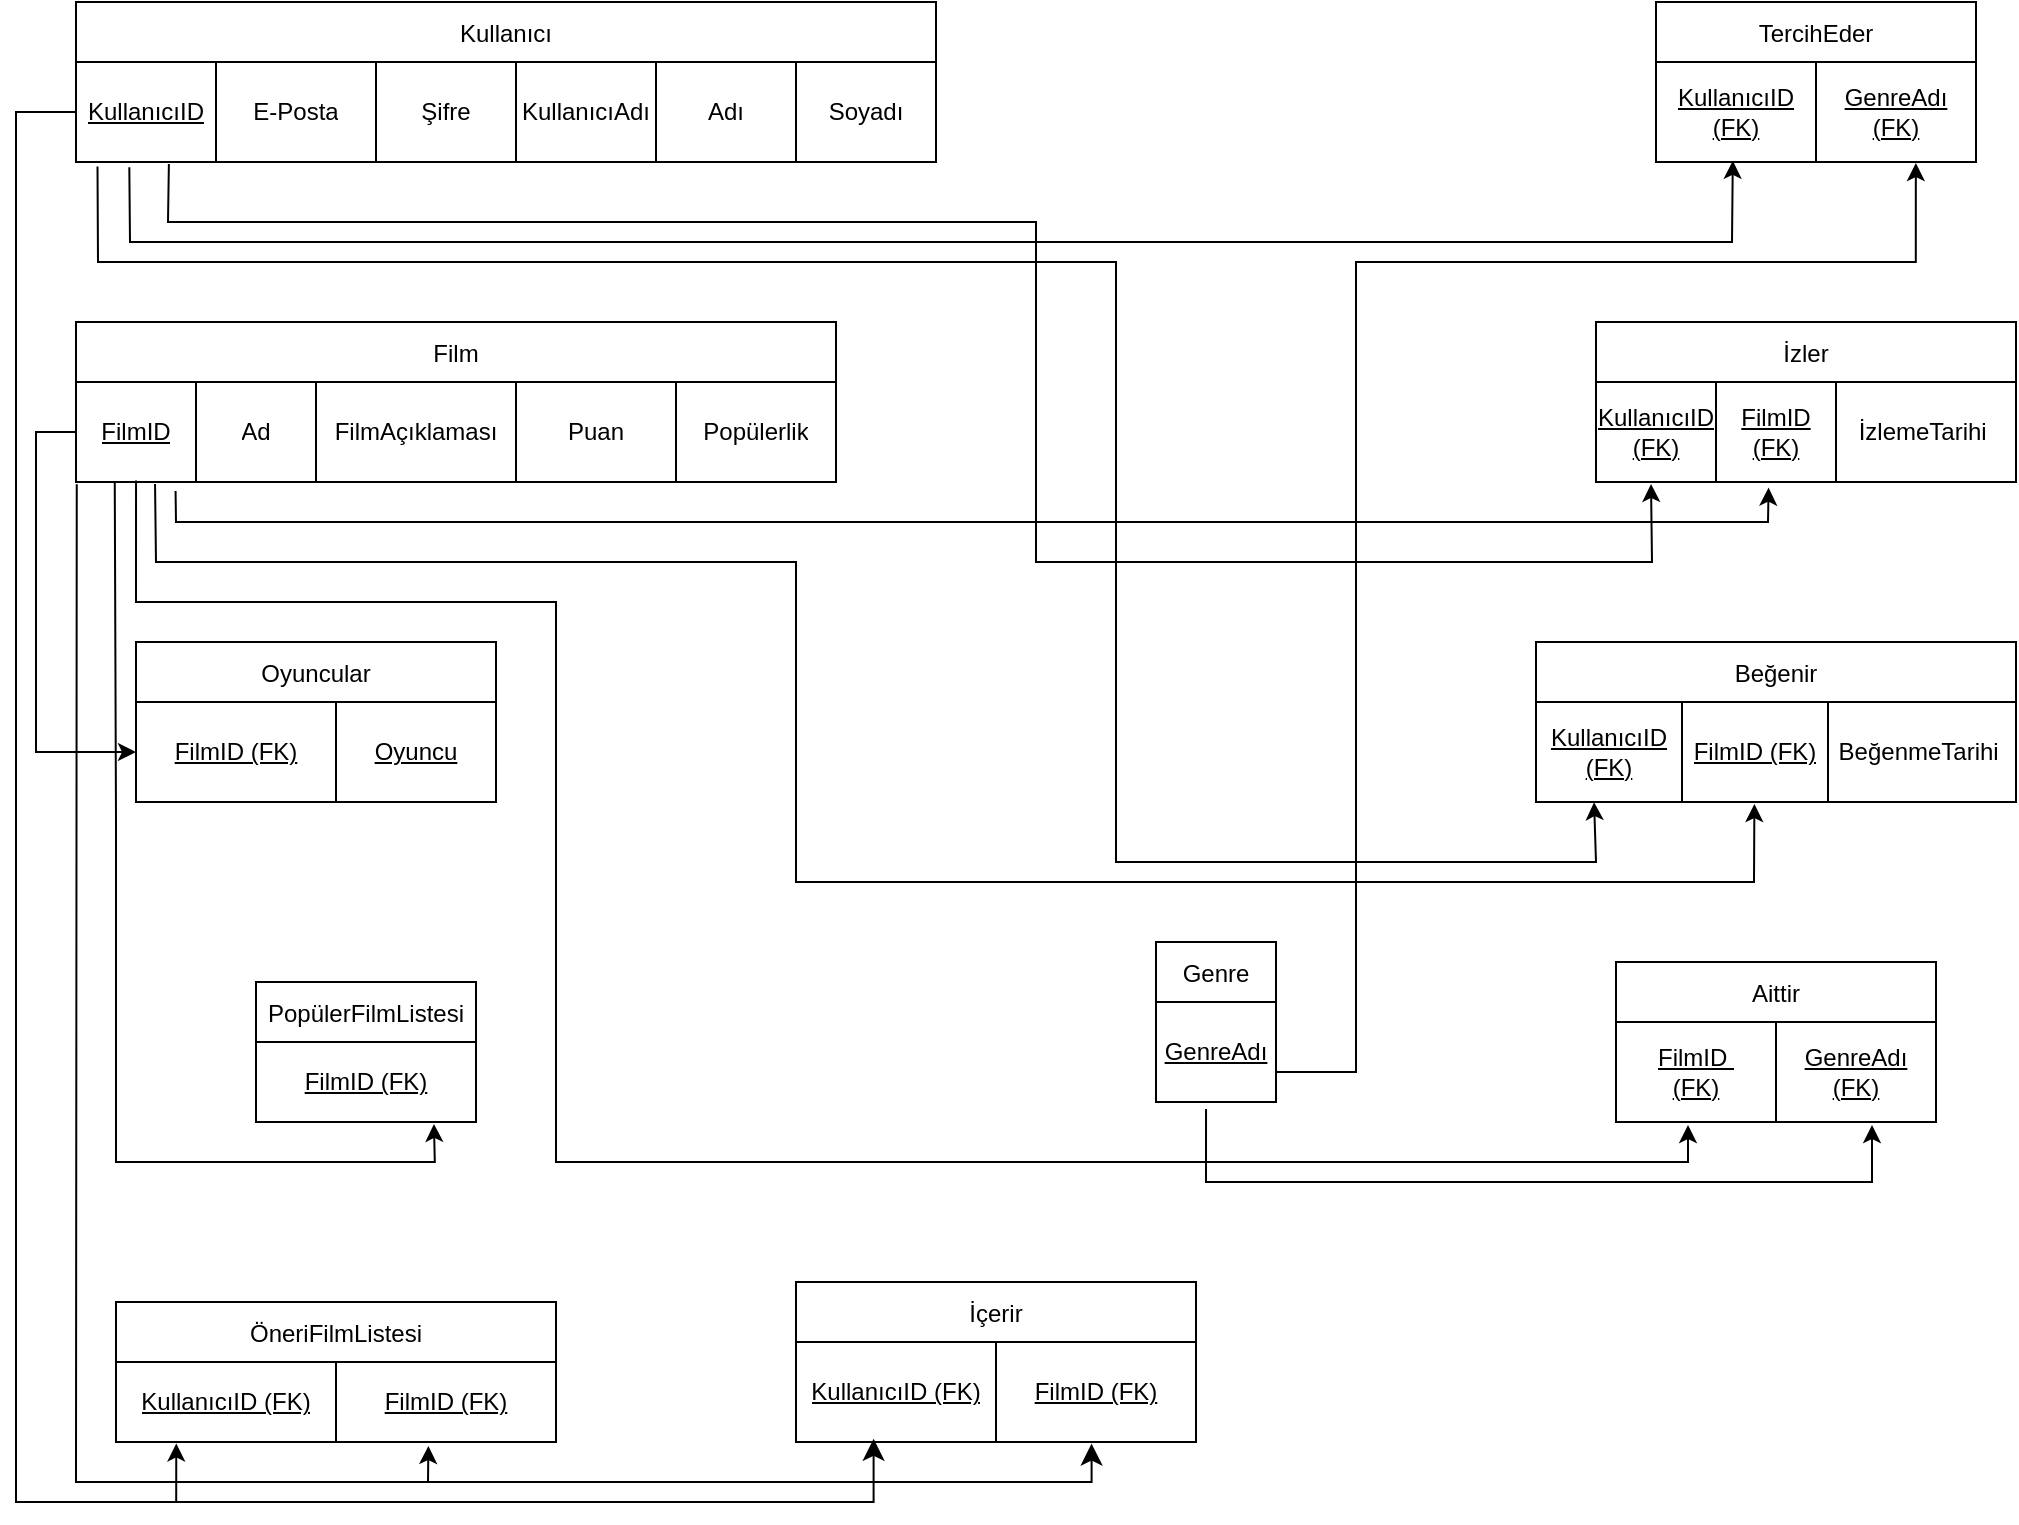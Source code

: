 <mxfile version="24.6.4" type="device">
  <diagram name="Sayfa -1" id="z6ZB0iyA-3QIc9mKRvGv">
    <mxGraphModel dx="1450" dy="705" grid="1" gridSize="10" guides="0" tooltips="1" connect="1" arrows="0" fold="1" page="1" pageScale="1" pageWidth="827" pageHeight="1169" math="0" shadow="0">
      <root>
        <mxCell id="0" />
        <mxCell id="1" parent="0" />
        <mxCell id="UILlpLeWlF1B1nE7Op1k-28" value="Kullanıcı" style="shape=table;startSize=30;container=1;collapsible=0;childLayout=tableLayout;" vertex="1" parent="1">
          <mxGeometry x="40" y="80" width="430" height="80" as="geometry" />
        </mxCell>
        <mxCell id="UILlpLeWlF1B1nE7Op1k-29" value="" style="shape=tableRow;horizontal=0;startSize=0;swimlaneHead=0;swimlaneBody=0;strokeColor=inherit;top=0;left=0;bottom=0;right=0;collapsible=0;dropTarget=0;fillColor=none;points=[[0,0.5],[1,0.5]];portConstraint=eastwest;" vertex="1" parent="UILlpLeWlF1B1nE7Op1k-28">
          <mxGeometry y="30" width="430" height="50" as="geometry" />
        </mxCell>
        <mxCell id="UILlpLeWlF1B1nE7Op1k-30" value="&lt;u&gt;KullanıcıID&lt;/u&gt;" style="shape=partialRectangle;html=1;whiteSpace=wrap;connectable=0;strokeColor=inherit;overflow=hidden;fillColor=none;top=0;left=0;bottom=0;right=0;pointerEvents=1;" vertex="1" parent="UILlpLeWlF1B1nE7Op1k-29">
          <mxGeometry width="70" height="50" as="geometry">
            <mxRectangle width="70" height="50" as="alternateBounds" />
          </mxGeometry>
        </mxCell>
        <mxCell id="UILlpLeWlF1B1nE7Op1k-31" value="E-Posta" style="shape=partialRectangle;html=1;whiteSpace=wrap;connectable=0;strokeColor=inherit;overflow=hidden;fillColor=none;top=0;left=0;bottom=0;right=0;pointerEvents=1;" vertex="1" parent="UILlpLeWlF1B1nE7Op1k-29">
          <mxGeometry x="70" width="80" height="50" as="geometry">
            <mxRectangle width="80" height="50" as="alternateBounds" />
          </mxGeometry>
        </mxCell>
        <mxCell id="UILlpLeWlF1B1nE7Op1k-32" value="Şifre" style="shape=partialRectangle;html=1;whiteSpace=wrap;connectable=0;strokeColor=inherit;overflow=hidden;fillColor=none;top=0;left=0;bottom=0;right=0;pointerEvents=1;" vertex="1" parent="UILlpLeWlF1B1nE7Op1k-29">
          <mxGeometry x="150" width="70" height="50" as="geometry">
            <mxRectangle width="70" height="50" as="alternateBounds" />
          </mxGeometry>
        </mxCell>
        <mxCell id="UILlpLeWlF1B1nE7Op1k-236" value="KullanıcıAdı" style="shape=partialRectangle;html=1;whiteSpace=wrap;connectable=0;strokeColor=inherit;overflow=hidden;fillColor=none;top=0;left=0;bottom=0;right=0;pointerEvents=1;" vertex="1" parent="UILlpLeWlF1B1nE7Op1k-29">
          <mxGeometry x="220" width="70" height="50" as="geometry">
            <mxRectangle width="70" height="50" as="alternateBounds" />
          </mxGeometry>
        </mxCell>
        <mxCell id="UILlpLeWlF1B1nE7Op1k-237" value="Adı" style="shape=partialRectangle;html=1;whiteSpace=wrap;connectable=0;strokeColor=inherit;overflow=hidden;fillColor=none;top=0;left=0;bottom=0;right=0;pointerEvents=1;" vertex="1" parent="UILlpLeWlF1B1nE7Op1k-29">
          <mxGeometry x="290" width="70" height="50" as="geometry">
            <mxRectangle width="70" height="50" as="alternateBounds" />
          </mxGeometry>
        </mxCell>
        <mxCell id="UILlpLeWlF1B1nE7Op1k-238" value="Soyadı" style="shape=partialRectangle;html=1;whiteSpace=wrap;connectable=0;strokeColor=inherit;overflow=hidden;fillColor=none;top=0;left=0;bottom=0;right=0;pointerEvents=1;" vertex="1" parent="UILlpLeWlF1B1nE7Op1k-29">
          <mxGeometry x="360" width="70" height="50" as="geometry">
            <mxRectangle width="70" height="50" as="alternateBounds" />
          </mxGeometry>
        </mxCell>
        <mxCell id="UILlpLeWlF1B1nE7Op1k-41" value="Film" style="shape=table;startSize=30;container=1;collapsible=0;childLayout=tableLayout;points=[[0,0,0,0,0],[0,0.25,0,0,0],[0,0.5,0,0,0],[0,0.75,0,0,0],[0,1,0,0,0],[0.13,1,0,0,0],[0.25,0,0,0,0],[0.25,1,0,0,0],[0.5,0,0,0,0],[0.5,1,0,0,0],[0.75,0,0,0,0],[0.75,1,0,0,0],[1,0,0,0,0],[1,0.25,0,0,0],[1,0.5,0,0,0],[1,0.75,0,0,0],[1,1,0,0,0]];" vertex="1" parent="1">
          <mxGeometry x="40" y="240" width="380" height="80" as="geometry" />
        </mxCell>
        <mxCell id="UILlpLeWlF1B1nE7Op1k-42" value="" style="shape=tableRow;horizontal=0;startSize=0;swimlaneHead=0;swimlaneBody=0;strokeColor=inherit;top=0;left=0;bottom=0;right=0;collapsible=0;dropTarget=0;fillColor=none;points=[[0,0.5],[1,0.5]];portConstraint=eastwest;" vertex="1" parent="UILlpLeWlF1B1nE7Op1k-41">
          <mxGeometry y="30" width="380" height="50" as="geometry" />
        </mxCell>
        <mxCell id="UILlpLeWlF1B1nE7Op1k-43" value="&lt;u&gt;FilmID&lt;/u&gt;" style="shape=partialRectangle;html=1;whiteSpace=wrap;connectable=0;strokeColor=inherit;overflow=hidden;fillColor=none;top=0;left=0;bottom=0;right=0;pointerEvents=1;" vertex="1" parent="UILlpLeWlF1B1nE7Op1k-42">
          <mxGeometry width="60" height="50" as="geometry">
            <mxRectangle width="60" height="50" as="alternateBounds" />
          </mxGeometry>
        </mxCell>
        <mxCell id="UILlpLeWlF1B1nE7Op1k-44" value="Ad" style="shape=partialRectangle;html=1;whiteSpace=wrap;connectable=0;strokeColor=inherit;overflow=hidden;fillColor=none;top=0;left=0;bottom=0;right=0;pointerEvents=1;" vertex="1" parent="UILlpLeWlF1B1nE7Op1k-42">
          <mxGeometry x="60" width="60" height="50" as="geometry">
            <mxRectangle width="60" height="50" as="alternateBounds" />
          </mxGeometry>
        </mxCell>
        <mxCell id="UILlpLeWlF1B1nE7Op1k-45" value="FilmAçıklaması" style="shape=partialRectangle;html=1;whiteSpace=wrap;connectable=0;strokeColor=inherit;overflow=hidden;fillColor=none;top=0;left=0;bottom=0;right=0;pointerEvents=1;" vertex="1" parent="UILlpLeWlF1B1nE7Op1k-42">
          <mxGeometry x="120" width="100" height="50" as="geometry">
            <mxRectangle width="100" height="50" as="alternateBounds" />
          </mxGeometry>
        </mxCell>
        <mxCell id="UILlpLeWlF1B1nE7Op1k-46" value="Puan" style="shape=partialRectangle;html=1;whiteSpace=wrap;connectable=0;strokeColor=inherit;overflow=hidden;fillColor=none;top=0;left=0;bottom=0;right=0;pointerEvents=1;" vertex="1" parent="UILlpLeWlF1B1nE7Op1k-42">
          <mxGeometry x="220" width="80" height="50" as="geometry">
            <mxRectangle width="80" height="50" as="alternateBounds" />
          </mxGeometry>
        </mxCell>
        <mxCell id="UILlpLeWlF1B1nE7Op1k-47" value="Popülerlik" style="shape=partialRectangle;html=1;whiteSpace=wrap;connectable=0;strokeColor=inherit;overflow=hidden;fillColor=none;top=0;left=0;bottom=0;right=0;pointerEvents=1;" vertex="1" parent="UILlpLeWlF1B1nE7Op1k-42">
          <mxGeometry x="300" width="80" height="50" as="geometry">
            <mxRectangle width="80" height="50" as="alternateBounds" />
          </mxGeometry>
        </mxCell>
        <mxCell id="UILlpLeWlF1B1nE7Op1k-49" value="Oyuncular" style="shape=table;startSize=30;container=1;collapsible=0;childLayout=tableLayout;" vertex="1" parent="1">
          <mxGeometry x="70" y="400" width="180" height="80" as="geometry" />
        </mxCell>
        <mxCell id="UILlpLeWlF1B1nE7Op1k-50" value="" style="shape=tableRow;horizontal=0;startSize=0;swimlaneHead=0;swimlaneBody=0;strokeColor=inherit;top=0;left=0;bottom=0;right=0;collapsible=0;dropTarget=0;fillColor=none;points=[[0,0.5],[1,0.5]];portConstraint=eastwest;" vertex="1" parent="UILlpLeWlF1B1nE7Op1k-49">
          <mxGeometry y="30" width="180" height="50" as="geometry" />
        </mxCell>
        <mxCell id="UILlpLeWlF1B1nE7Op1k-51" value="&lt;u&gt;FilmID (FK)&lt;/u&gt;" style="shape=partialRectangle;html=1;whiteSpace=wrap;connectable=0;strokeColor=inherit;overflow=hidden;fillColor=none;top=0;left=0;bottom=0;right=0;pointerEvents=1;" vertex="1" parent="UILlpLeWlF1B1nE7Op1k-50">
          <mxGeometry width="100" height="50" as="geometry">
            <mxRectangle width="100" height="50" as="alternateBounds" />
          </mxGeometry>
        </mxCell>
        <mxCell id="UILlpLeWlF1B1nE7Op1k-52" value="&lt;u&gt;Oyuncu&lt;/u&gt;" style="shape=partialRectangle;html=1;whiteSpace=wrap;connectable=0;strokeColor=inherit;overflow=hidden;fillColor=none;top=0;left=0;bottom=0;right=0;pointerEvents=1;" vertex="1" parent="UILlpLeWlF1B1nE7Op1k-50">
          <mxGeometry x="100" width="80" height="50" as="geometry">
            <mxRectangle width="80" height="50" as="alternateBounds" />
          </mxGeometry>
        </mxCell>
        <mxCell id="UILlpLeWlF1B1nE7Op1k-53" value="Genre" style="shape=table;startSize=30;container=1;collapsible=0;childLayout=tableLayout;" vertex="1" parent="1">
          <mxGeometry x="580" y="550" width="60" height="80" as="geometry" />
        </mxCell>
        <mxCell id="UILlpLeWlF1B1nE7Op1k-54" value="" style="shape=tableRow;horizontal=0;startSize=0;swimlaneHead=0;swimlaneBody=0;strokeColor=inherit;top=0;left=0;bottom=0;right=0;collapsible=0;dropTarget=0;fillColor=none;points=[[0,0.5],[1,0.5]];portConstraint=eastwest;" vertex="1" parent="UILlpLeWlF1B1nE7Op1k-53">
          <mxGeometry y="30" width="60" height="50" as="geometry" />
        </mxCell>
        <mxCell id="UILlpLeWlF1B1nE7Op1k-55" value="&lt;u&gt;GenreAdı&lt;/u&gt;" style="shape=partialRectangle;html=1;whiteSpace=wrap;connectable=0;strokeColor=inherit;overflow=hidden;fillColor=none;top=0;left=0;bottom=0;right=0;pointerEvents=1;" vertex="1" parent="UILlpLeWlF1B1nE7Op1k-54">
          <mxGeometry width="60" height="50" as="geometry">
            <mxRectangle width="60" height="50" as="alternateBounds" />
          </mxGeometry>
        </mxCell>
        <mxCell id="UILlpLeWlF1B1nE7Op1k-197" value="TercihEder" style="shape=table;startSize=30;container=1;collapsible=0;childLayout=tableLayout;" vertex="1" parent="1">
          <mxGeometry x="830" y="80" width="160" height="80" as="geometry" />
        </mxCell>
        <mxCell id="UILlpLeWlF1B1nE7Op1k-198" value="" style="shape=tableRow;horizontal=0;startSize=0;swimlaneHead=0;swimlaneBody=0;strokeColor=inherit;top=0;left=0;bottom=0;right=0;collapsible=0;dropTarget=0;fillColor=none;points=[[0,0.5],[1,0.5]];portConstraint=eastwest;" vertex="1" parent="UILlpLeWlF1B1nE7Op1k-197">
          <mxGeometry y="30" width="160" height="50" as="geometry" />
        </mxCell>
        <mxCell id="UILlpLeWlF1B1nE7Op1k-199" value="KullanıcıID (FK)" style="shape=partialRectangle;html=1;whiteSpace=wrap;connectable=0;strokeColor=inherit;overflow=hidden;fillColor=none;top=0;left=0;bottom=0;right=0;pointerEvents=1;fontStyle=4;" vertex="1" parent="UILlpLeWlF1B1nE7Op1k-198">
          <mxGeometry width="80" height="50" as="geometry">
            <mxRectangle width="80" height="50" as="alternateBounds" />
          </mxGeometry>
        </mxCell>
        <mxCell id="UILlpLeWlF1B1nE7Op1k-200" value="&lt;u&gt;GenreAdı (FK)&lt;/u&gt;" style="shape=partialRectangle;html=1;whiteSpace=wrap;connectable=0;strokeColor=inherit;overflow=hidden;fillColor=none;top=0;left=0;bottom=0;right=0;pointerEvents=1;" vertex="1" parent="UILlpLeWlF1B1nE7Op1k-198">
          <mxGeometry x="80" width="80" height="50" as="geometry">
            <mxRectangle width="80" height="50" as="alternateBounds" />
          </mxGeometry>
        </mxCell>
        <mxCell id="UILlpLeWlF1B1nE7Op1k-205" value="Aittir" style="shape=table;startSize=30;container=1;collapsible=0;childLayout=tableLayout;" vertex="1" parent="1">
          <mxGeometry x="810" y="560" width="160" height="80" as="geometry" />
        </mxCell>
        <mxCell id="UILlpLeWlF1B1nE7Op1k-206" value="" style="shape=tableRow;horizontal=0;startSize=0;swimlaneHead=0;swimlaneBody=0;strokeColor=inherit;top=0;left=0;bottom=0;right=0;collapsible=0;dropTarget=0;fillColor=none;points=[[0,0.5],[1,0.5]];portConstraint=eastwest;" vertex="1" parent="UILlpLeWlF1B1nE7Op1k-205">
          <mxGeometry y="30" width="160" height="50" as="geometry" />
        </mxCell>
        <mxCell id="UILlpLeWlF1B1nE7Op1k-207" value="&lt;u&gt;FilmID&amp;nbsp;&lt;/u&gt;&lt;div&gt;&lt;u&gt;(FK)&lt;/u&gt;&lt;/div&gt;" style="shape=partialRectangle;html=1;whiteSpace=wrap;connectable=0;strokeColor=inherit;overflow=hidden;fillColor=none;top=0;left=0;bottom=0;right=0;pointerEvents=1;" vertex="1" parent="UILlpLeWlF1B1nE7Op1k-206">
          <mxGeometry width="80" height="50" as="geometry">
            <mxRectangle width="80" height="50" as="alternateBounds" />
          </mxGeometry>
        </mxCell>
        <mxCell id="UILlpLeWlF1B1nE7Op1k-208" value="&lt;u&gt;GenreAdı (FK)&lt;/u&gt;" style="shape=partialRectangle;html=1;whiteSpace=wrap;connectable=0;strokeColor=inherit;overflow=hidden;fillColor=none;top=0;left=0;bottom=0;right=0;pointerEvents=1;" vertex="1" parent="UILlpLeWlF1B1nE7Op1k-206">
          <mxGeometry x="80" width="80" height="50" as="geometry">
            <mxRectangle width="80" height="50" as="alternateBounds" />
          </mxGeometry>
        </mxCell>
        <mxCell id="UILlpLeWlF1B1nE7Op1k-212" value="" style="endArrow=classic;html=1;rounded=0;exitX=0.062;exitY=1.053;exitDx=0;exitDy=0;entryX=0.24;entryY=0.988;entryDx=0;entryDy=0;exitPerimeter=0;entryPerimeter=0;" edge="1" parent="1" source="UILlpLeWlF1B1nE7Op1k-29" target="UILlpLeWlF1B1nE7Op1k-198">
          <mxGeometry width="50" height="50" relative="1" as="geometry">
            <mxPoint x="240" y="350" as="sourcePoint" />
            <mxPoint x="430" y="210" as="targetPoint" />
            <Array as="points">
              <mxPoint x="67" y="200" />
              <mxPoint x="440" y="200" />
              <mxPoint x="868" y="200" />
            </Array>
          </mxGeometry>
        </mxCell>
        <mxCell id="UILlpLeWlF1B1nE7Op1k-223" value="İzler" style="shape=table;startSize=30;container=1;collapsible=0;childLayout=tableLayout;" vertex="1" parent="1">
          <mxGeometry x="800" y="240" width="210" height="80" as="geometry" />
        </mxCell>
        <mxCell id="UILlpLeWlF1B1nE7Op1k-224" value="" style="shape=tableRow;horizontal=0;startSize=0;swimlaneHead=0;swimlaneBody=0;strokeColor=inherit;top=0;left=0;bottom=0;right=0;collapsible=0;dropTarget=0;fillColor=none;points=[[0,0.5],[1,0.5]];portConstraint=eastwest;" vertex="1" parent="UILlpLeWlF1B1nE7Op1k-223">
          <mxGeometry y="30" width="210" height="50" as="geometry" />
        </mxCell>
        <mxCell id="UILlpLeWlF1B1nE7Op1k-225" value="&lt;u&gt;KullanıcıID (FK)&lt;/u&gt;" style="shape=partialRectangle;html=1;whiteSpace=wrap;connectable=0;strokeColor=inherit;overflow=hidden;fillColor=none;top=0;left=0;bottom=0;right=0;pointerEvents=1;" vertex="1" parent="UILlpLeWlF1B1nE7Op1k-224">
          <mxGeometry width="60" height="50" as="geometry">
            <mxRectangle width="60" height="50" as="alternateBounds" />
          </mxGeometry>
        </mxCell>
        <mxCell id="UILlpLeWlF1B1nE7Op1k-226" value="&lt;u&gt;FilmID (FK)&lt;/u&gt;" style="shape=partialRectangle;html=1;whiteSpace=wrap;connectable=0;strokeColor=inherit;overflow=hidden;fillColor=none;top=0;left=0;bottom=0;right=0;pointerEvents=1;" vertex="1" parent="UILlpLeWlF1B1nE7Op1k-224">
          <mxGeometry x="60" width="60" height="50" as="geometry">
            <mxRectangle width="60" height="50" as="alternateBounds" />
          </mxGeometry>
        </mxCell>
        <mxCell id="UILlpLeWlF1B1nE7Op1k-227" value="İzlemeTarihi&amp;nbsp;" style="shape=partialRectangle;html=1;whiteSpace=wrap;connectable=0;strokeColor=inherit;overflow=hidden;fillColor=none;top=0;left=0;bottom=0;right=0;pointerEvents=1;" vertex="1" parent="UILlpLeWlF1B1nE7Op1k-224">
          <mxGeometry x="120" width="90" height="50" as="geometry">
            <mxRectangle width="90" height="50" as="alternateBounds" />
          </mxGeometry>
        </mxCell>
        <mxCell id="UILlpLeWlF1B1nE7Op1k-228" value="Beğenir" style="shape=table;startSize=30;container=1;collapsible=0;childLayout=tableLayout;" vertex="1" parent="1">
          <mxGeometry x="770" y="400" width="240" height="80" as="geometry" />
        </mxCell>
        <mxCell id="UILlpLeWlF1B1nE7Op1k-229" value="" style="shape=tableRow;horizontal=0;startSize=0;swimlaneHead=0;swimlaneBody=0;strokeColor=inherit;top=0;left=0;bottom=0;right=0;collapsible=0;dropTarget=0;fillColor=none;points=[[0,0.5],[1,0.5]];portConstraint=eastwest;" vertex="1" parent="UILlpLeWlF1B1nE7Op1k-228">
          <mxGeometry y="30" width="240" height="50" as="geometry" />
        </mxCell>
        <mxCell id="UILlpLeWlF1B1nE7Op1k-230" value="&lt;u&gt;KullanıcıID (FK)&lt;/u&gt;" style="shape=partialRectangle;html=1;whiteSpace=wrap;connectable=0;strokeColor=inherit;overflow=hidden;fillColor=none;top=0;left=0;bottom=0;right=0;pointerEvents=1;" vertex="1" parent="UILlpLeWlF1B1nE7Op1k-229">
          <mxGeometry width="73" height="50" as="geometry">
            <mxRectangle width="73" height="50" as="alternateBounds" />
          </mxGeometry>
        </mxCell>
        <mxCell id="UILlpLeWlF1B1nE7Op1k-231" value="&lt;u&gt;FilmID (FK)&lt;/u&gt;" style="shape=partialRectangle;html=1;whiteSpace=wrap;connectable=0;strokeColor=inherit;overflow=hidden;fillColor=none;top=0;left=0;bottom=0;right=0;pointerEvents=1;" vertex="1" parent="UILlpLeWlF1B1nE7Op1k-229">
          <mxGeometry x="73" width="73" height="50" as="geometry">
            <mxRectangle width="73" height="50" as="alternateBounds" />
          </mxGeometry>
        </mxCell>
        <mxCell id="UILlpLeWlF1B1nE7Op1k-232" value="BeğenmeTarihi&amp;nbsp;" style="shape=partialRectangle;html=1;whiteSpace=wrap;connectable=0;strokeColor=inherit;overflow=hidden;fillColor=none;top=0;left=0;bottom=0;right=0;pointerEvents=1;" vertex="1" parent="UILlpLeWlF1B1nE7Op1k-229">
          <mxGeometry x="146" width="94" height="50" as="geometry">
            <mxRectangle width="94" height="50" as="alternateBounds" />
          </mxGeometry>
        </mxCell>
        <mxCell id="UILlpLeWlF1B1nE7Op1k-239" style="edgeStyle=orthogonalEdgeStyle;rounded=0;orthogonalLoop=1;jettySize=auto;html=1;exitX=1;exitY=0.5;exitDx=0;exitDy=0;entryX=0.812;entryY=1.01;entryDx=0;entryDy=0;entryPerimeter=0;" edge="1" parent="1" source="UILlpLeWlF1B1nE7Op1k-54" target="UILlpLeWlF1B1nE7Op1k-198">
          <mxGeometry relative="1" as="geometry">
            <mxPoint x="980" y="210" as="targetPoint" />
            <Array as="points">
              <mxPoint x="680" y="615" />
              <mxPoint x="680" y="210" />
              <mxPoint x="960" y="210" />
            </Array>
          </mxGeometry>
        </mxCell>
        <mxCell id="UILlpLeWlF1B1nE7Op1k-240" value="" style="endArrow=classic;html=1;rounded=0;exitX=0.108;exitY=1.02;exitDx=0;exitDy=0;exitPerimeter=0;entryX=0.131;entryY=1.02;entryDx=0;entryDy=0;entryPerimeter=0;" edge="1" parent="1" source="UILlpLeWlF1B1nE7Op1k-29" target="UILlpLeWlF1B1nE7Op1k-224">
          <mxGeometry width="50" height="50" relative="1" as="geometry">
            <mxPoint x="480" y="360" as="sourcePoint" />
            <mxPoint x="530" y="310" as="targetPoint" />
            <Array as="points">
              <mxPoint x="86" y="190" />
              <mxPoint x="520" y="190" />
              <mxPoint x="520" y="360" />
              <mxPoint x="828" y="360" />
            </Array>
          </mxGeometry>
        </mxCell>
        <mxCell id="UILlpLeWlF1B1nE7Op1k-241" value="" style="endArrow=classic;html=1;rounded=0;exitX=0.025;exitY=1.045;exitDx=0;exitDy=0;exitPerimeter=0;entryX=0.121;entryY=1.002;entryDx=0;entryDy=0;entryPerimeter=0;" edge="1" parent="1" source="UILlpLeWlF1B1nE7Op1k-29" target="UILlpLeWlF1B1nE7Op1k-229">
          <mxGeometry width="50" height="50" relative="1" as="geometry">
            <mxPoint x="340" y="310" as="sourcePoint" />
            <mxPoint x="610" y="420" as="targetPoint" />
            <Array as="points">
              <mxPoint x="51" y="210" />
              <mxPoint x="560" y="210" />
              <mxPoint x="560" y="510" />
              <mxPoint x="800" y="510" />
            </Array>
          </mxGeometry>
        </mxCell>
        <mxCell id="UILlpLeWlF1B1nE7Op1k-242" value="" style="endArrow=classic;html=1;rounded=0;exitX=0.131;exitY=1.091;exitDx=0;exitDy=0;exitPerimeter=0;entryX=0.411;entryY=1.056;entryDx=0;entryDy=0;entryPerimeter=0;" edge="1" parent="1" source="UILlpLeWlF1B1nE7Op1k-42" target="UILlpLeWlF1B1nE7Op1k-224">
          <mxGeometry width="50" height="50" relative="1" as="geometry">
            <mxPoint x="430" y="380" as="sourcePoint" />
            <mxPoint x="480" y="330" as="targetPoint" />
            <Array as="points">
              <mxPoint x="90" y="340" />
              <mxPoint x="886" y="340" />
            </Array>
          </mxGeometry>
        </mxCell>
        <mxCell id="UILlpLeWlF1B1nE7Op1k-244" value="" style="endArrow=classic;html=1;rounded=0;exitX=0.104;exitY=1.02;exitDx=0;exitDy=0;exitPerimeter=0;entryX=0.455;entryY=1.02;entryDx=0;entryDy=0;entryPerimeter=0;" edge="1" parent="1" source="UILlpLeWlF1B1nE7Op1k-42" target="UILlpLeWlF1B1nE7Op1k-229">
          <mxGeometry width="50" height="50" relative="1" as="geometry">
            <mxPoint x="80" y="330" as="sourcePoint" />
            <mxPoint x="490" y="430" as="targetPoint" />
            <Array as="points">
              <mxPoint x="80" y="360" />
              <mxPoint x="400" y="360" />
              <mxPoint x="400" y="520" />
              <mxPoint x="879" y="520" />
            </Array>
          </mxGeometry>
        </mxCell>
        <mxCell id="UILlpLeWlF1B1nE7Op1k-245" value="" style="endArrow=classic;html=1;rounded=0;entryX=0.225;entryY=1.03;entryDx=0;entryDy=0;entryPerimeter=0;exitX=0.079;exitY=0.986;exitDx=0;exitDy=0;exitPerimeter=0;" edge="1" parent="1" source="UILlpLeWlF1B1nE7Op1k-42" target="UILlpLeWlF1B1nE7Op1k-206">
          <mxGeometry width="50" height="50" relative="1" as="geometry">
            <mxPoint x="60" y="320" as="sourcePoint" />
            <mxPoint x="470" y="430" as="targetPoint" />
            <Array as="points">
              <mxPoint x="70" y="380" />
              <mxPoint x="280" y="380" />
              <mxPoint x="280" y="660" />
              <mxPoint x="846" y="660" />
            </Array>
          </mxGeometry>
        </mxCell>
        <mxCell id="UILlpLeWlF1B1nE7Op1k-248" value="" style="endArrow=classic;html=1;rounded=0;exitX=0.417;exitY=1.07;exitDx=0;exitDy=0;exitPerimeter=0;entryX=0.8;entryY=1.03;entryDx=0;entryDy=0;entryPerimeter=0;" edge="1" parent="1" source="UILlpLeWlF1B1nE7Op1k-54" target="UILlpLeWlF1B1nE7Op1k-206">
          <mxGeometry width="50" height="50" relative="1" as="geometry">
            <mxPoint x="480" y="610" as="sourcePoint" />
            <mxPoint x="530" y="560" as="targetPoint" />
            <Array as="points">
              <mxPoint x="605" y="670" />
              <mxPoint x="938" y="670" />
            </Array>
          </mxGeometry>
        </mxCell>
        <mxCell id="UILlpLeWlF1B1nE7Op1k-249" style="edgeStyle=orthogonalEdgeStyle;rounded=0;orthogonalLoop=1;jettySize=auto;html=1;exitX=0;exitY=0.5;exitDx=0;exitDy=0;entryX=0;entryY=0.5;entryDx=0;entryDy=0;" edge="1" parent="1" source="UILlpLeWlF1B1nE7Op1k-42" target="UILlpLeWlF1B1nE7Op1k-50">
          <mxGeometry relative="1" as="geometry" />
        </mxCell>
        <mxCell id="UILlpLeWlF1B1nE7Op1k-250" value="PopülerFilmListesi" style="shape=table;startSize=30;container=1;collapsible=0;childLayout=tableLayout;" vertex="1" parent="1">
          <mxGeometry x="130" y="570" width="110" height="70" as="geometry" />
        </mxCell>
        <mxCell id="UILlpLeWlF1B1nE7Op1k-251" value="" style="shape=tableRow;horizontal=0;startSize=0;swimlaneHead=0;swimlaneBody=0;strokeColor=inherit;top=0;left=0;bottom=0;right=0;collapsible=0;dropTarget=0;fillColor=none;points=[[0,0.5],[1,0.5]];portConstraint=eastwest;" vertex="1" parent="UILlpLeWlF1B1nE7Op1k-250">
          <mxGeometry y="30" width="110" height="40" as="geometry" />
        </mxCell>
        <mxCell id="UILlpLeWlF1B1nE7Op1k-252" value="&lt;u&gt;FilmID (FK)&lt;/u&gt;" style="shape=partialRectangle;html=1;whiteSpace=wrap;connectable=0;strokeColor=inherit;overflow=hidden;fillColor=none;top=0;left=0;bottom=0;right=0;pointerEvents=1;" vertex="1" parent="UILlpLeWlF1B1nE7Op1k-251">
          <mxGeometry width="110" height="40" as="geometry">
            <mxRectangle width="110" height="40" as="alternateBounds" />
          </mxGeometry>
        </mxCell>
        <mxCell id="UILlpLeWlF1B1nE7Op1k-253" value="ÖneriFilmListesi" style="shape=table;startSize=30;container=1;collapsible=0;childLayout=tableLayout;" vertex="1" parent="1">
          <mxGeometry x="60" y="730" width="220" height="70" as="geometry" />
        </mxCell>
        <mxCell id="UILlpLeWlF1B1nE7Op1k-254" value="" style="shape=tableRow;horizontal=0;startSize=0;swimlaneHead=0;swimlaneBody=0;strokeColor=inherit;top=0;left=0;bottom=0;right=0;collapsible=0;dropTarget=0;fillColor=none;points=[[0,0.5],[1,0.5]];portConstraint=eastwest;" vertex="1" parent="UILlpLeWlF1B1nE7Op1k-253">
          <mxGeometry y="30" width="220" height="40" as="geometry" />
        </mxCell>
        <mxCell id="UILlpLeWlF1B1nE7Op1k-255" value="&lt;u&gt;KullanıcıID (FK)&lt;/u&gt;" style="shape=partialRectangle;html=1;whiteSpace=wrap;connectable=0;strokeColor=inherit;overflow=hidden;fillColor=none;top=0;left=0;bottom=0;right=0;pointerEvents=1;" vertex="1" parent="UILlpLeWlF1B1nE7Op1k-254">
          <mxGeometry width="110" height="40" as="geometry">
            <mxRectangle width="110" height="40" as="alternateBounds" />
          </mxGeometry>
        </mxCell>
        <mxCell id="UILlpLeWlF1B1nE7Op1k-256" value="&lt;u&gt;FilmID (FK)&lt;/u&gt;" style="shape=partialRectangle;html=1;whiteSpace=wrap;connectable=0;strokeColor=inherit;overflow=hidden;fillColor=none;top=0;left=0;bottom=0;right=0;pointerEvents=1;" vertex="1" parent="UILlpLeWlF1B1nE7Op1k-254">
          <mxGeometry x="110" width="110" height="40" as="geometry">
            <mxRectangle width="110" height="40" as="alternateBounds" />
          </mxGeometry>
        </mxCell>
        <mxCell id="UILlpLeWlF1B1nE7Op1k-262" value="" style="endArrow=classic;html=1;rounded=0;entryX=0.787;entryY=1.024;entryDx=0;entryDy=0;entryPerimeter=0;exitX=0.051;exitY=1.009;exitDx=0;exitDy=0;exitPerimeter=0;" edge="1" parent="1" source="UILlpLeWlF1B1nE7Op1k-42">
          <mxGeometry width="50" height="50" relative="1" as="geometry">
            <mxPoint x="60" y="330" as="sourcePoint" />
            <mxPoint x="218.97" y="640.96" as="targetPoint" />
            <Array as="points">
              <mxPoint x="60" y="490" />
              <mxPoint x="60" y="660" />
              <mxPoint x="219.4" y="660" />
            </Array>
          </mxGeometry>
        </mxCell>
        <mxCell id="UILlpLeWlF1B1nE7Op1k-263" style="edgeStyle=orthogonalEdgeStyle;rounded=0;orthogonalLoop=1;jettySize=auto;html=1;exitX=0;exitY=0.5;exitDx=0;exitDy=0;entryX=0.137;entryY=1.018;entryDx=0;entryDy=0;entryPerimeter=0;" edge="1" parent="1" source="UILlpLeWlF1B1nE7Op1k-29" target="UILlpLeWlF1B1nE7Op1k-254">
          <mxGeometry relative="1" as="geometry">
            <mxPoint x="10" y="650" as="targetPoint" />
            <Array as="points">
              <mxPoint x="10" y="135" />
              <mxPoint x="10" y="830" />
              <mxPoint x="90" y="830" />
            </Array>
          </mxGeometry>
        </mxCell>
        <mxCell id="UILlpLeWlF1B1nE7Op1k-264" value="" style="endArrow=classic;html=1;rounded=0;exitX=0.001;exitY=1.022;exitDx=0;exitDy=0;exitPerimeter=0;entryX=0.71;entryY=1.05;entryDx=0;entryDy=0;entryPerimeter=0;" edge="1" parent="1" source="UILlpLeWlF1B1nE7Op1k-42" target="UILlpLeWlF1B1nE7Op1k-254">
          <mxGeometry width="50" height="50" relative="1" as="geometry">
            <mxPoint x="80" y="530" as="sourcePoint" />
            <mxPoint x="50" y="850" as="targetPoint" />
            <Array as="points">
              <mxPoint x="40" y="820" />
              <mxPoint x="216" y="820" />
            </Array>
          </mxGeometry>
        </mxCell>
        <mxCell id="UILlpLeWlF1B1nE7Op1k-265" value="İçerir" style="shape=table;startSize=30;container=1;collapsible=0;childLayout=tableLayout;" vertex="1" parent="1">
          <mxGeometry x="400" y="720" width="200" height="80" as="geometry" />
        </mxCell>
        <mxCell id="UILlpLeWlF1B1nE7Op1k-266" value="" style="shape=tableRow;horizontal=0;startSize=0;swimlaneHead=0;swimlaneBody=0;strokeColor=inherit;top=0;left=0;bottom=0;right=0;collapsible=0;dropTarget=0;fillColor=none;points=[[0,0.5],[1,0.5]];portConstraint=eastwest;" vertex="1" parent="UILlpLeWlF1B1nE7Op1k-265">
          <mxGeometry y="30" width="200" height="50" as="geometry" />
        </mxCell>
        <mxCell id="UILlpLeWlF1B1nE7Op1k-267" value="&lt;u&gt;KullanıcıID (FK)&lt;/u&gt;" style="shape=partialRectangle;html=1;whiteSpace=wrap;connectable=0;strokeColor=inherit;overflow=hidden;fillColor=none;top=0;left=0;bottom=0;right=0;pointerEvents=1;" vertex="1" parent="UILlpLeWlF1B1nE7Op1k-266">
          <mxGeometry width="100" height="50" as="geometry">
            <mxRectangle width="100" height="50" as="alternateBounds" />
          </mxGeometry>
        </mxCell>
        <mxCell id="UILlpLeWlF1B1nE7Op1k-268" value="&lt;u&gt;FilmID (FK)&lt;/u&gt;" style="shape=partialRectangle;html=1;whiteSpace=wrap;connectable=0;strokeColor=inherit;overflow=hidden;fillColor=none;top=0;left=0;bottom=0;right=0;pointerEvents=1;" vertex="1" parent="UILlpLeWlF1B1nE7Op1k-266">
          <mxGeometry x="100" width="100" height="50" as="geometry">
            <mxRectangle width="100" height="50" as="alternateBounds" />
          </mxGeometry>
        </mxCell>
        <mxCell id="UILlpLeWlF1B1nE7Op1k-270" value="" style="edgeStyle=segmentEdgeStyle;endArrow=classic;html=1;curved=0;rounded=0;endSize=8;startSize=8;entryX=0.194;entryY=0.968;entryDx=0;entryDy=0;entryPerimeter=0;" edge="1" parent="1" target="UILlpLeWlF1B1nE7Op1k-266">
          <mxGeometry width="50" height="50" relative="1" as="geometry">
            <mxPoint x="90" y="830" as="sourcePoint" />
            <mxPoint x="570" y="600" as="targetPoint" />
          </mxGeometry>
        </mxCell>
        <mxCell id="UILlpLeWlF1B1nE7Op1k-271" value="" style="edgeStyle=segmentEdgeStyle;endArrow=classic;html=1;curved=0;rounded=0;endSize=8;startSize=8;entryX=0.739;entryY=1.016;entryDx=0;entryDy=0;entryPerimeter=0;" edge="1" parent="1" target="UILlpLeWlF1B1nE7Op1k-266">
          <mxGeometry width="50" height="50" relative="1" as="geometry">
            <mxPoint x="210" y="820" as="sourcePoint" />
            <mxPoint x="520" y="670" as="targetPoint" />
          </mxGeometry>
        </mxCell>
      </root>
    </mxGraphModel>
  </diagram>
</mxfile>
